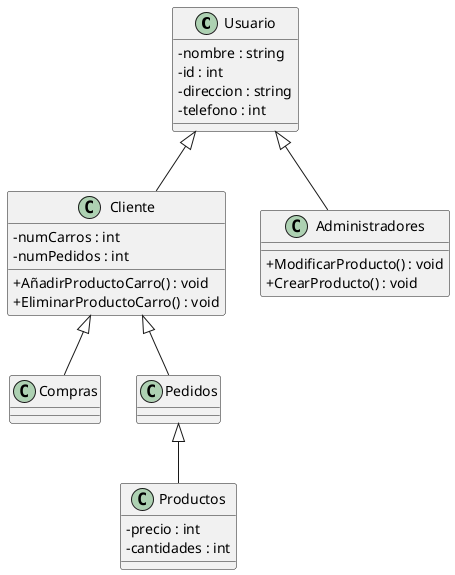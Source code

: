 @startuml VentaOnline
skinparam classAttributeIconSize 0
class Usuario{
    -nombre : string 
    -id : int
    -direccion : string
    -telefono : int
}
class Cliente{
    -numCarros : int
    -numPedidos : int
    +AñadirProductoCarro() : void
    +EliminarProductoCarro() : void
}
class Administradores{
    
    +ModificarProducto() : void
    +CrearProducto() : void
}
class Compras{

}
class Pedidos{
    
}
class Productos{
    -precio : int 
    -cantidades : int 
}

Usuario <|--Cliente
Usuario <|--Administradores
Cliente <|--Pedidos 
Pedidos <|--Productos
Cliente <|--Compras
@enduml